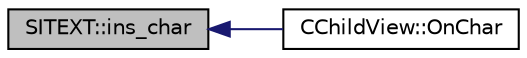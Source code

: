 digraph "SITEXT::ins_char"
{
  edge [fontname="Helvetica",fontsize="10",labelfontname="Helvetica",labelfontsize="10"];
  node [fontname="Helvetica",fontsize="10",shape=record];
  rankdir="LR";
  Node2 [label="SITEXT::ins_char",height=0.2,width=0.4,color="black", fillcolor="grey75", style="filled", fontcolor="black"];
  Node2 -> Node3 [dir="back",color="midnightblue",fontsize="10",style="solid",fontname="Helvetica"];
  Node3 [label="CChildView::OnChar",height=0.2,width=0.4,color="black", fillcolor="white", style="filled",URL="$class_c_child_view.html#af29ede94259b52b2ad54d139ff554abe",tooltip="响应发送文字消息的函数  响应ON_WM_CHAR消息 "];
}
